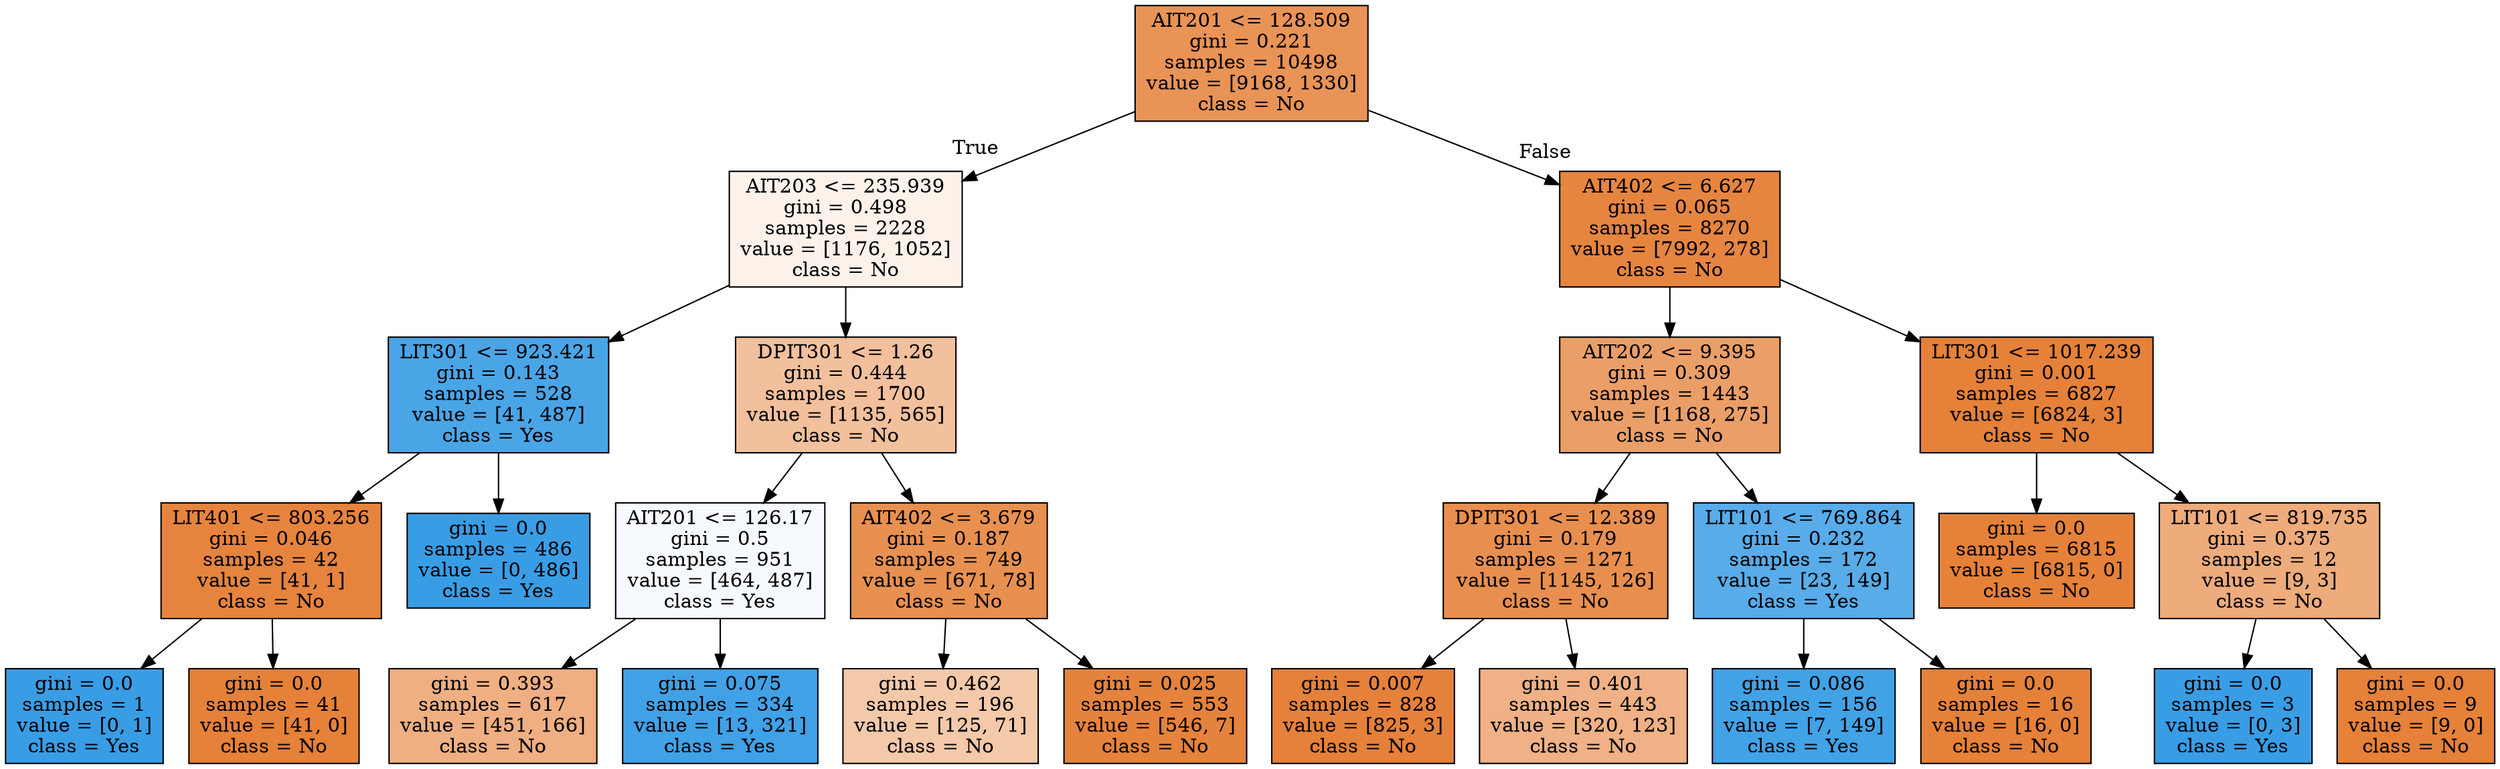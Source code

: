 digraph Tree {
node [shape=box, style="filled", color="black"] ;
0 [label="AIT201 <= 128.509\ngini = 0.221\nsamples = 10498\nvalue = [9168, 1330]\nclass = No", fillcolor="#e99356"] ;
1 [label="AIT203 <= 235.939\ngini = 0.498\nsamples = 2228\nvalue = [1176, 1052]\nclass = No", fillcolor="#fcf2ea"] ;
0 -> 1 [labeldistance=2.5, labelangle=45, headlabel="True"] ;
2 [label="LIT301 <= 923.421\ngini = 0.143\nsamples = 528\nvalue = [41, 487]\nclass = Yes", fillcolor="#4aa5e7"] ;
1 -> 2 ;
3 [label="LIT401 <= 803.256\ngini = 0.046\nsamples = 42\nvalue = [41, 1]\nclass = No", fillcolor="#e6843e"] ;
2 -> 3 ;
4 [label="gini = 0.0\nsamples = 1\nvalue = [0, 1]\nclass = Yes", fillcolor="#399de5"] ;
3 -> 4 ;
5 [label="gini = 0.0\nsamples = 41\nvalue = [41, 0]\nclass = No", fillcolor="#e58139"] ;
3 -> 5 ;
6 [label="gini = 0.0\nsamples = 486\nvalue = [0, 486]\nclass = Yes", fillcolor="#399de5"] ;
2 -> 6 ;
7 [label="DPIT301 <= 1.26\ngini = 0.444\nsamples = 1700\nvalue = [1135, 565]\nclass = No", fillcolor="#f2c09c"] ;
1 -> 7 ;
8 [label="AIT201 <= 126.17\ngini = 0.5\nsamples = 951\nvalue = [464, 487]\nclass = Yes", fillcolor="#f6fafe"] ;
7 -> 8 ;
9 [label="gini = 0.393\nsamples = 617\nvalue = [451, 166]\nclass = No", fillcolor="#efaf82"] ;
8 -> 9 ;
10 [label="gini = 0.075\nsamples = 334\nvalue = [13, 321]\nclass = Yes", fillcolor="#41a1e6"] ;
8 -> 10 ;
11 [label="AIT402 <= 3.679\ngini = 0.187\nsamples = 749\nvalue = [671, 78]\nclass = No", fillcolor="#e89050"] ;
7 -> 11 ;
12 [label="gini = 0.462\nsamples = 196\nvalue = [125, 71]\nclass = No", fillcolor="#f4c9a9"] ;
11 -> 12 ;
13 [label="gini = 0.025\nsamples = 553\nvalue = [546, 7]\nclass = No", fillcolor="#e5833c"] ;
11 -> 13 ;
14 [label="AIT402 <= 6.627\ngini = 0.065\nsamples = 8270\nvalue = [7992, 278]\nclass = No", fillcolor="#e68540"] ;
0 -> 14 [labeldistance=2.5, labelangle=-45, headlabel="False"] ;
15 [label="AIT202 <= 9.395\ngini = 0.309\nsamples = 1443\nvalue = [1168, 275]\nclass = No", fillcolor="#eb9f68"] ;
14 -> 15 ;
16 [label="DPIT301 <= 12.389\ngini = 0.179\nsamples = 1271\nvalue = [1145, 126]\nclass = No", fillcolor="#e88f4f"] ;
15 -> 16 ;
17 [label="gini = 0.007\nsamples = 828\nvalue = [825, 3]\nclass = No", fillcolor="#e5813a"] ;
16 -> 17 ;
18 [label="gini = 0.401\nsamples = 443\nvalue = [320, 123]\nclass = No", fillcolor="#efb185"] ;
16 -> 18 ;
19 [label="LIT101 <= 769.864\ngini = 0.232\nsamples = 172\nvalue = [23, 149]\nclass = Yes", fillcolor="#58ace9"] ;
15 -> 19 ;
20 [label="gini = 0.086\nsamples = 156\nvalue = [7, 149]\nclass = Yes", fillcolor="#42a2e6"] ;
19 -> 20 ;
21 [label="gini = 0.0\nsamples = 16\nvalue = [16, 0]\nclass = No", fillcolor="#e58139"] ;
19 -> 21 ;
22 [label="LIT301 <= 1017.239\ngini = 0.001\nsamples = 6827\nvalue = [6824, 3]\nclass = No", fillcolor="#e58139"] ;
14 -> 22 ;
23 [label="gini = 0.0\nsamples = 6815\nvalue = [6815, 0]\nclass = No", fillcolor="#e58139"] ;
22 -> 23 ;
24 [label="LIT101 <= 819.735\ngini = 0.375\nsamples = 12\nvalue = [9, 3]\nclass = No", fillcolor="#eeab7b"] ;
22 -> 24 ;
25 [label="gini = 0.0\nsamples = 3\nvalue = [0, 3]\nclass = Yes", fillcolor="#399de5"] ;
24 -> 25 ;
26 [label="gini = 0.0\nsamples = 9\nvalue = [9, 0]\nclass = No", fillcolor="#e58139"] ;
24 -> 26 ;
}